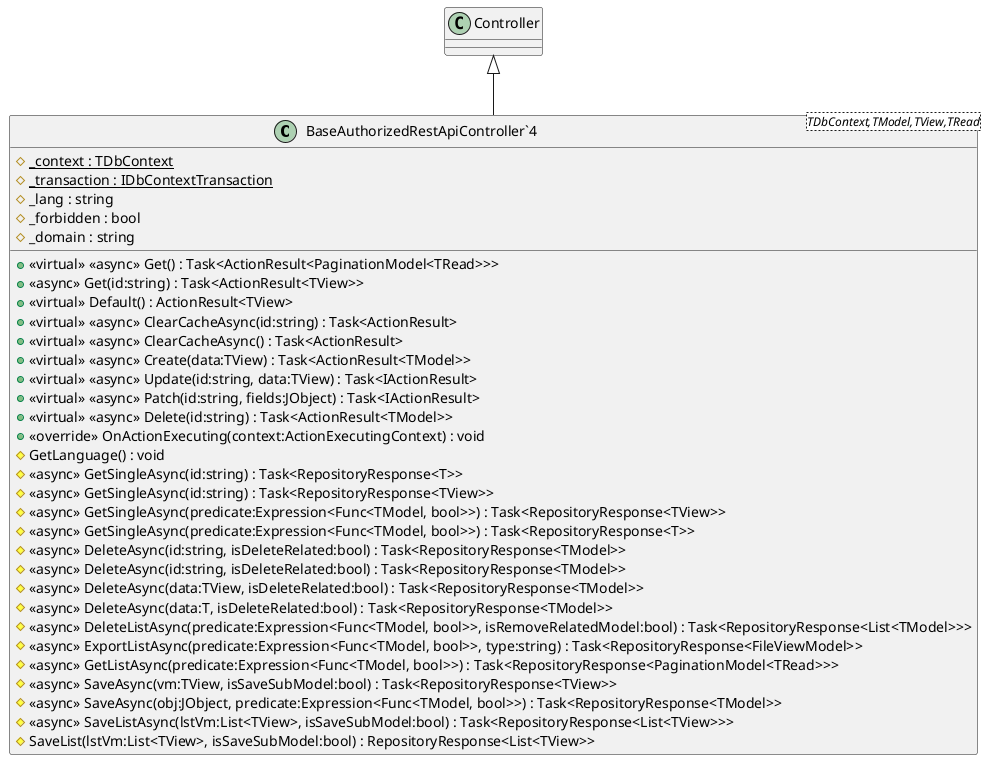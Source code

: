 @startuml
class "BaseAuthorizedRestApiController`4"<TDbContext,TModel,TView,TRead> {
    # {static} _context : TDbContext
    # {static} _transaction : IDbContextTransaction
    # _lang : string
    # _forbidden : bool
    # _domain : string
    + <<virtual>> <<async>> Get() : Task<ActionResult<PaginationModel<TRead>>>
    + <<async>> Get(id:string) : Task<ActionResult<TView>>
    + <<virtual>> Default() : ActionResult<TView>
    + <<virtual>> <<async>> ClearCacheAsync(id:string) : Task<ActionResult>
    + <<virtual>> <<async>> ClearCacheAsync() : Task<ActionResult>
    + <<virtual>> <<async>> Create(data:TView) : Task<ActionResult<TModel>>
    + <<virtual>> <<async>> Update(id:string, data:TView) : Task<IActionResult>
    + <<virtual>> <<async>> Patch(id:string, fields:JObject) : Task<IActionResult>
    + <<virtual>> <<async>> Delete(id:string) : Task<ActionResult<TModel>>
    + <<override>> OnActionExecuting(context:ActionExecutingContext) : void
    # GetLanguage() : void
    # <<async>> GetSingleAsync(id:string) : Task<RepositoryResponse<T>>
    # <<async>> GetSingleAsync(id:string) : Task<RepositoryResponse<TView>>
    # <<async>> GetSingleAsync(predicate:Expression<Func<TModel, bool>>) : Task<RepositoryResponse<TView>>
    # <<async>> GetSingleAsync(predicate:Expression<Func<TModel, bool>>) : Task<RepositoryResponse<T>>
    # <<async>> DeleteAsync(id:string, isDeleteRelated:bool) : Task<RepositoryResponse<TModel>>
    # <<async>> DeleteAsync(id:string, isDeleteRelated:bool) : Task<RepositoryResponse<TModel>>
    # <<async>> DeleteAsync(data:TView, isDeleteRelated:bool) : Task<RepositoryResponse<TModel>>
    # <<async>> DeleteAsync(data:T, isDeleteRelated:bool) : Task<RepositoryResponse<TModel>>
    # <<async>> DeleteListAsync(predicate:Expression<Func<TModel, bool>>, isRemoveRelatedModel:bool) : Task<RepositoryResponse<List<TModel>>>
    # <<async>> ExportListAsync(predicate:Expression<Func<TModel, bool>>, type:string) : Task<RepositoryResponse<FileViewModel>>
    # <<async>> GetListAsync(predicate:Expression<Func<TModel, bool>>) : Task<RepositoryResponse<PaginationModel<TRead>>>
    # <<async>> SaveAsync(vm:TView, isSaveSubModel:bool) : Task<RepositoryResponse<TView>>
    # <<async>> SaveAsync(obj:JObject, predicate:Expression<Func<TModel, bool>>) : Task<RepositoryResponse<TModel>>
    # <<async>> SaveListAsync(lstVm:List<TView>, isSaveSubModel:bool) : Task<RepositoryResponse<List<TView>>>
    # SaveList(lstVm:List<TView>, isSaveSubModel:bool) : RepositoryResponse<List<TView>>
}
Controller <|-- "BaseAuthorizedRestApiController`4"
@enduml
